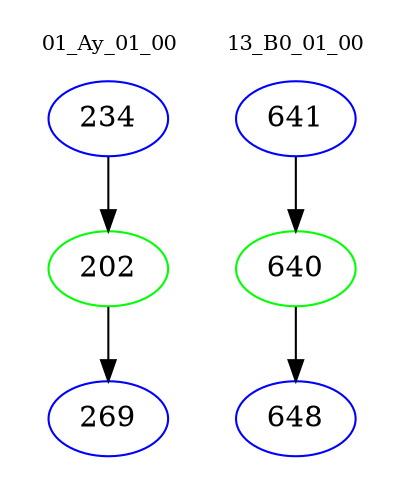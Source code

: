 digraph{
subgraph cluster_0 {
color = white
label = "01_Ay_01_00";
fontsize=10;
T0_234 [label="234", color="blue"]
T0_234 -> T0_202 [color="black"]
T0_202 [label="202", color="green"]
T0_202 -> T0_269 [color="black"]
T0_269 [label="269", color="blue"]
}
subgraph cluster_1 {
color = white
label = "13_B0_01_00";
fontsize=10;
T1_641 [label="641", color="blue"]
T1_641 -> T1_640 [color="black"]
T1_640 [label="640", color="green"]
T1_640 -> T1_648 [color="black"]
T1_648 [label="648", color="blue"]
}
}
